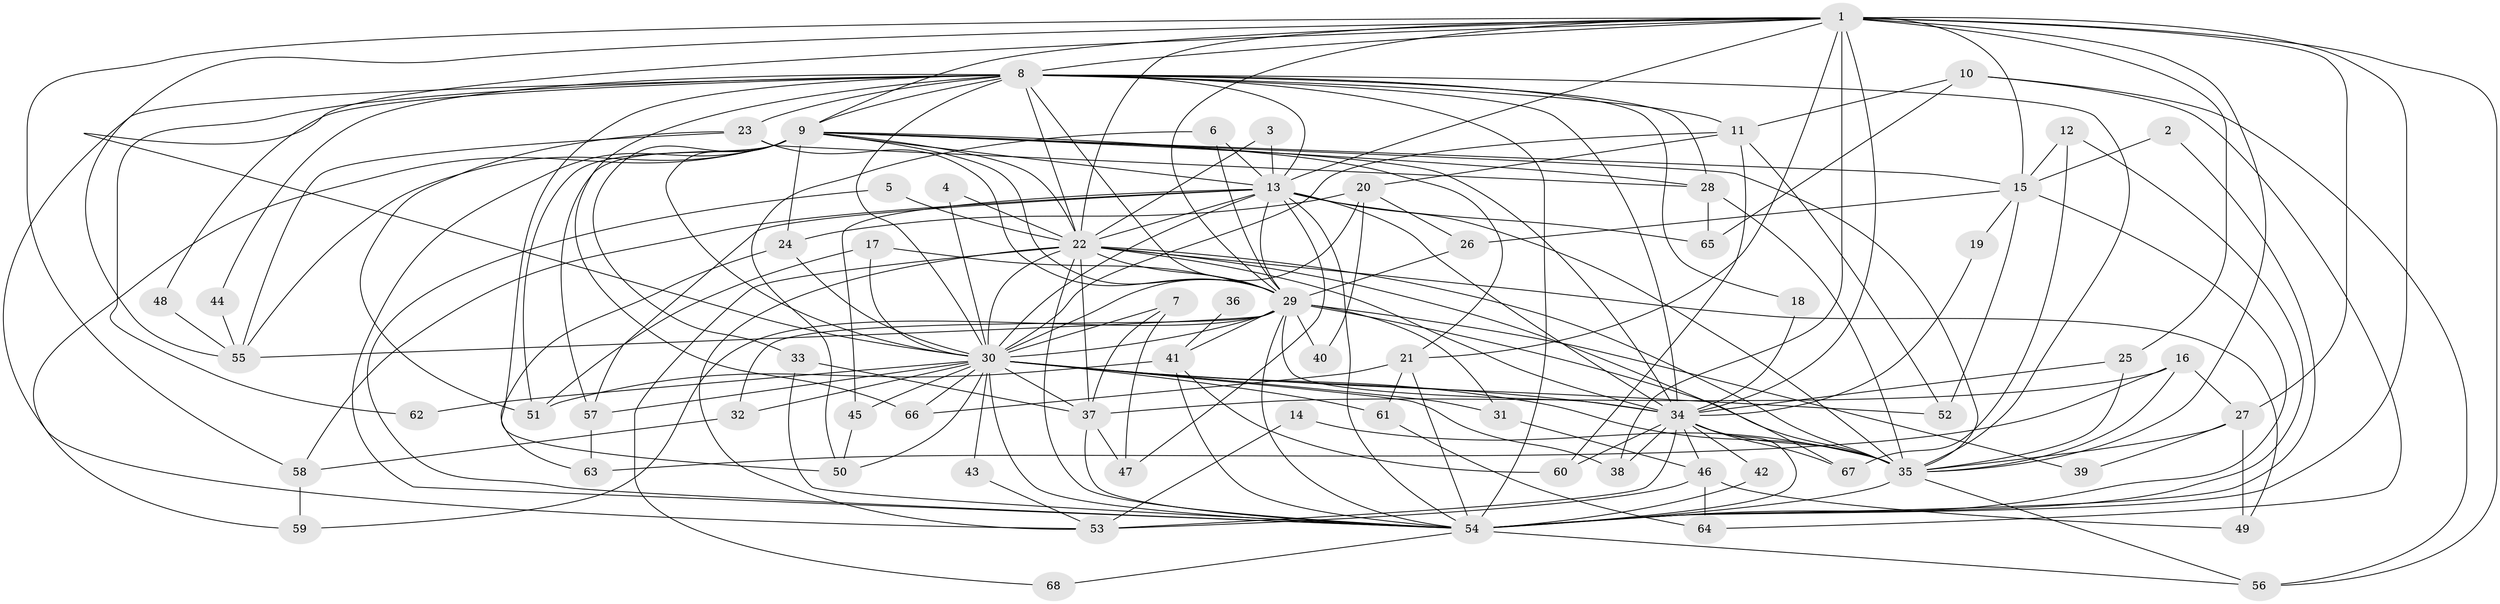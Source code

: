 // original degree distribution, {30: 0.008928571428571428, 19: 0.026785714285714284, 18: 0.008928571428571428, 21: 0.008928571428571428, 16: 0.008928571428571428, 24: 0.008928571428571428, 17: 0.008928571428571428, 25: 0.008928571428571428, 7: 0.017857142857142856, 8: 0.008928571428571428, 2: 0.5, 4: 0.07142857142857142, 5: 0.044642857142857144, 3: 0.24107142857142858, 6: 0.026785714285714284}
// Generated by graph-tools (version 1.1) at 2025/36/03/04/25 23:36:18]
// undirected, 68 vertices, 192 edges
graph export_dot {
  node [color=gray90,style=filled];
  1;
  2;
  3;
  4;
  5;
  6;
  7;
  8;
  9;
  10;
  11;
  12;
  13;
  14;
  15;
  16;
  17;
  18;
  19;
  20;
  21;
  22;
  23;
  24;
  25;
  26;
  27;
  28;
  29;
  30;
  31;
  32;
  33;
  34;
  35;
  36;
  37;
  38;
  39;
  40;
  41;
  42;
  43;
  44;
  45;
  46;
  47;
  48;
  49;
  50;
  51;
  52;
  53;
  54;
  55;
  56;
  57;
  58;
  59;
  60;
  61;
  62;
  63;
  64;
  65;
  66;
  67;
  68;
  1 -- 8 [weight=1.0];
  1 -- 9 [weight=1.0];
  1 -- 13 [weight=1.0];
  1 -- 15 [weight=1.0];
  1 -- 21 [weight=1.0];
  1 -- 22 [weight=1.0];
  1 -- 25 [weight=1.0];
  1 -- 27 [weight=1.0];
  1 -- 29 [weight=1.0];
  1 -- 30 [weight=1.0];
  1 -- 34 [weight=1.0];
  1 -- 35 [weight=1.0];
  1 -- 38 [weight=1.0];
  1 -- 54 [weight=3.0];
  1 -- 55 [weight=1.0];
  1 -- 56 [weight=1.0];
  1 -- 58 [weight=1.0];
  2 -- 15 [weight=1.0];
  2 -- 54 [weight=1.0];
  3 -- 13 [weight=1.0];
  3 -- 22 [weight=1.0];
  4 -- 22 [weight=1.0];
  4 -- 30 [weight=1.0];
  5 -- 22 [weight=1.0];
  5 -- 54 [weight=1.0];
  6 -- 13 [weight=1.0];
  6 -- 29 [weight=1.0];
  6 -- 50 [weight=1.0];
  7 -- 30 [weight=1.0];
  7 -- 37 [weight=1.0];
  7 -- 47 [weight=1.0];
  8 -- 9 [weight=1.0];
  8 -- 11 [weight=1.0];
  8 -- 13 [weight=1.0];
  8 -- 18 [weight=1.0];
  8 -- 22 [weight=1.0];
  8 -- 23 [weight=1.0];
  8 -- 28 [weight=1.0];
  8 -- 29 [weight=1.0];
  8 -- 30 [weight=2.0];
  8 -- 34 [weight=1.0];
  8 -- 35 [weight=1.0];
  8 -- 44 [weight=1.0];
  8 -- 48 [weight=1.0];
  8 -- 50 [weight=1.0];
  8 -- 53 [weight=1.0];
  8 -- 54 [weight=1.0];
  8 -- 62 [weight=1.0];
  8 -- 66 [weight=1.0];
  9 -- 13 [weight=1.0];
  9 -- 15 [weight=1.0];
  9 -- 21 [weight=1.0];
  9 -- 22 [weight=1.0];
  9 -- 24 [weight=1.0];
  9 -- 28 [weight=1.0];
  9 -- 29 [weight=1.0];
  9 -- 30 [weight=1.0];
  9 -- 33 [weight=1.0];
  9 -- 34 [weight=1.0];
  9 -- 35 [weight=1.0];
  9 -- 51 [weight=1.0];
  9 -- 54 [weight=1.0];
  9 -- 55 [weight=1.0];
  9 -- 57 [weight=1.0];
  9 -- 59 [weight=1.0];
  10 -- 11 [weight=1.0];
  10 -- 56 [weight=1.0];
  10 -- 64 [weight=1.0];
  10 -- 65 [weight=1.0];
  11 -- 20 [weight=1.0];
  11 -- 30 [weight=2.0];
  11 -- 52 [weight=1.0];
  11 -- 60 [weight=1.0];
  12 -- 15 [weight=1.0];
  12 -- 54 [weight=1.0];
  12 -- 67 [weight=1.0];
  13 -- 22 [weight=1.0];
  13 -- 29 [weight=1.0];
  13 -- 30 [weight=1.0];
  13 -- 34 [weight=1.0];
  13 -- 35 [weight=1.0];
  13 -- 45 [weight=1.0];
  13 -- 47 [weight=1.0];
  13 -- 54 [weight=2.0];
  13 -- 57 [weight=1.0];
  13 -- 58 [weight=1.0];
  13 -- 65 [weight=1.0];
  14 -- 35 [weight=1.0];
  14 -- 53 [weight=1.0];
  15 -- 19 [weight=1.0];
  15 -- 26 [weight=1.0];
  15 -- 52 [weight=1.0];
  15 -- 54 [weight=1.0];
  16 -- 27 [weight=1.0];
  16 -- 35 [weight=1.0];
  16 -- 37 [weight=1.0];
  16 -- 63 [weight=1.0];
  17 -- 29 [weight=1.0];
  17 -- 30 [weight=1.0];
  17 -- 51 [weight=1.0];
  18 -- 34 [weight=1.0];
  19 -- 34 [weight=1.0];
  20 -- 24 [weight=1.0];
  20 -- 26 [weight=1.0];
  20 -- 30 [weight=1.0];
  20 -- 40 [weight=1.0];
  21 -- 54 [weight=1.0];
  21 -- 61 [weight=1.0];
  21 -- 66 [weight=1.0];
  22 -- 29 [weight=3.0];
  22 -- 30 [weight=1.0];
  22 -- 34 [weight=1.0];
  22 -- 35 [weight=1.0];
  22 -- 37 [weight=1.0];
  22 -- 49 [weight=1.0];
  22 -- 53 [weight=1.0];
  22 -- 54 [weight=1.0];
  22 -- 67 [weight=1.0];
  22 -- 68 [weight=1.0];
  23 -- 28 [weight=1.0];
  23 -- 29 [weight=1.0];
  23 -- 51 [weight=1.0];
  23 -- 55 [weight=1.0];
  24 -- 30 [weight=1.0];
  24 -- 63 [weight=1.0];
  25 -- 34 [weight=1.0];
  25 -- 35 [weight=1.0];
  26 -- 29 [weight=1.0];
  27 -- 35 [weight=1.0];
  27 -- 39 [weight=1.0];
  27 -- 49 [weight=1.0];
  28 -- 35 [weight=1.0];
  28 -- 65 [weight=1.0];
  29 -- 30 [weight=2.0];
  29 -- 31 [weight=1.0];
  29 -- 32 [weight=1.0];
  29 -- 34 [weight=2.0];
  29 -- 35 [weight=1.0];
  29 -- 39 [weight=1.0];
  29 -- 40 [weight=1.0];
  29 -- 41 [weight=1.0];
  29 -- 54 [weight=1.0];
  29 -- 55 [weight=1.0];
  29 -- 59 [weight=1.0];
  30 -- 31 [weight=1.0];
  30 -- 32 [weight=1.0];
  30 -- 34 [weight=1.0];
  30 -- 35 [weight=1.0];
  30 -- 37 [weight=1.0];
  30 -- 38 [weight=1.0];
  30 -- 43 [weight=1.0];
  30 -- 45 [weight=1.0];
  30 -- 50 [weight=1.0];
  30 -- 52 [weight=1.0];
  30 -- 54 [weight=1.0];
  30 -- 57 [weight=1.0];
  30 -- 61 [weight=1.0];
  30 -- 62 [weight=1.0];
  30 -- 66 [weight=1.0];
  31 -- 46 [weight=1.0];
  32 -- 58 [weight=1.0];
  33 -- 37 [weight=1.0];
  33 -- 54 [weight=1.0];
  34 -- 35 [weight=1.0];
  34 -- 38 [weight=1.0];
  34 -- 42 [weight=1.0];
  34 -- 46 [weight=1.0];
  34 -- 53 [weight=1.0];
  34 -- 54 [weight=1.0];
  34 -- 60 [weight=1.0];
  34 -- 67 [weight=1.0];
  35 -- 54 [weight=2.0];
  35 -- 56 [weight=1.0];
  36 -- 41 [weight=1.0];
  37 -- 47 [weight=1.0];
  37 -- 54 [weight=1.0];
  41 -- 51 [weight=1.0];
  41 -- 54 [weight=1.0];
  41 -- 60 [weight=1.0];
  42 -- 54 [weight=1.0];
  43 -- 53 [weight=1.0];
  44 -- 55 [weight=1.0];
  45 -- 50 [weight=1.0];
  46 -- 49 [weight=1.0];
  46 -- 53 [weight=1.0];
  46 -- 64 [weight=1.0];
  48 -- 55 [weight=1.0];
  54 -- 56 [weight=1.0];
  54 -- 68 [weight=1.0];
  57 -- 63 [weight=1.0];
  58 -- 59 [weight=1.0];
  61 -- 64 [weight=1.0];
}
